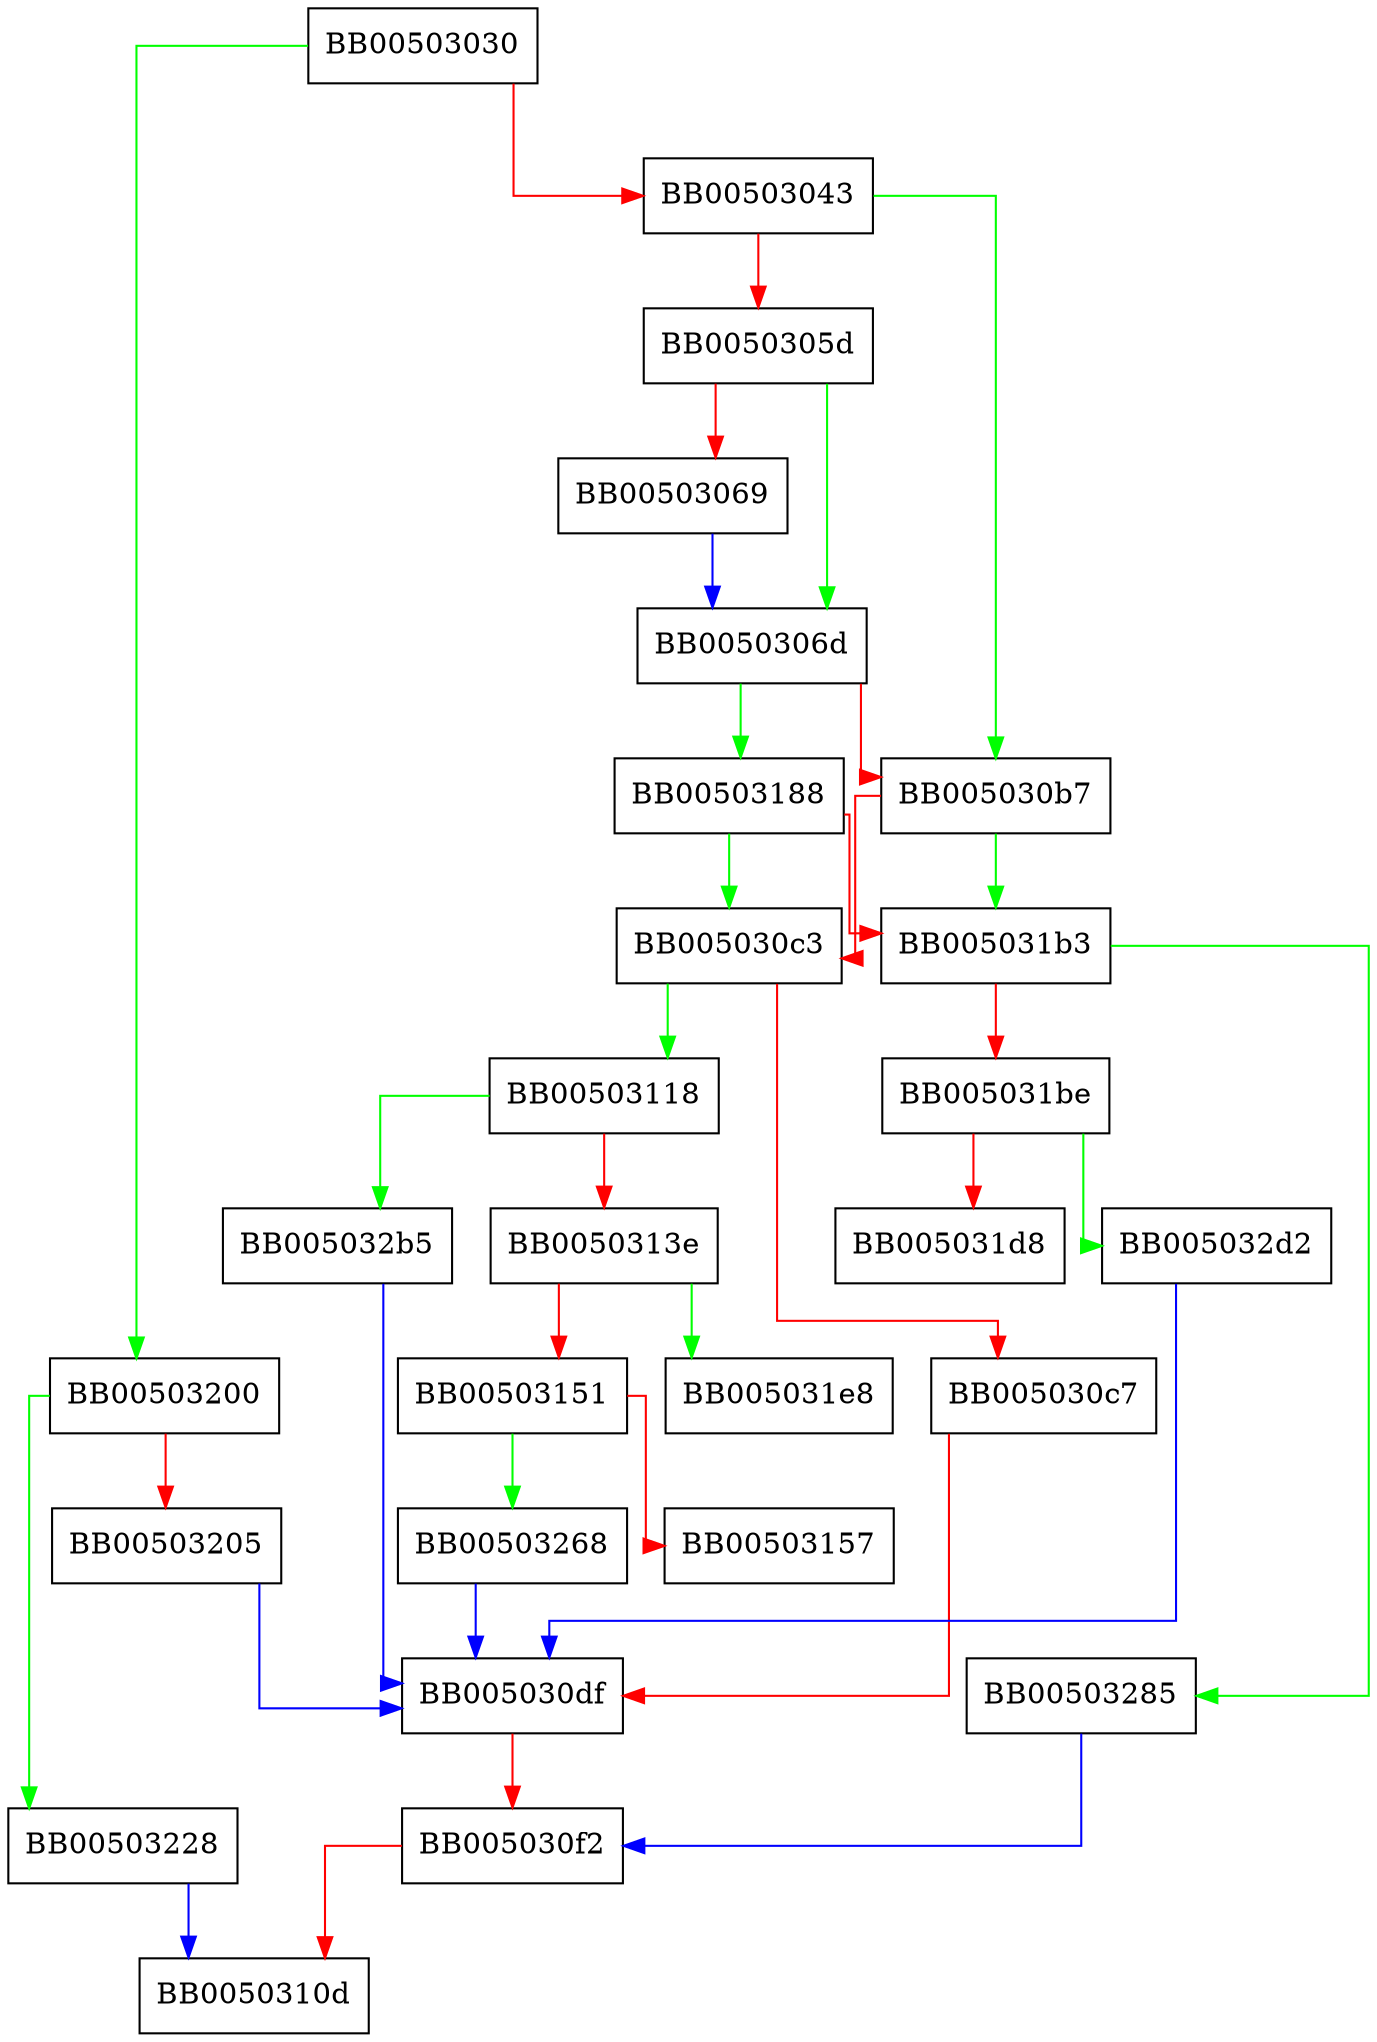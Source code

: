 digraph quic_write_records {
  node [shape="box"];
  graph [splines=ortho];
  BB00503030 -> BB00503200 [color="green"];
  BB00503030 -> BB00503043 [color="red"];
  BB00503043 -> BB005030b7 [color="green"];
  BB00503043 -> BB0050305d [color="red"];
  BB0050305d -> BB0050306d [color="green"];
  BB0050305d -> BB00503069 [color="red"];
  BB00503069 -> BB0050306d [color="blue"];
  BB0050306d -> BB00503188 [color="green"];
  BB0050306d -> BB005030b7 [color="red"];
  BB005030b7 -> BB005031b3 [color="green"];
  BB005030b7 -> BB005030c3 [color="red"];
  BB005030c3 -> BB00503118 [color="green"];
  BB005030c3 -> BB005030c7 [color="red"];
  BB005030c7 -> BB005030df [color="red"];
  BB005030df -> BB005030f2 [color="red"];
  BB005030f2 -> BB0050310d [color="red"];
  BB00503118 -> BB005032b5 [color="green"];
  BB00503118 -> BB0050313e [color="red"];
  BB0050313e -> BB005031e8 [color="green"];
  BB0050313e -> BB00503151 [color="red"];
  BB00503151 -> BB00503268 [color="green"];
  BB00503151 -> BB00503157 [color="red"];
  BB00503188 -> BB005030c3 [color="green"];
  BB00503188 -> BB005031b3 [color="red"];
  BB005031b3 -> BB00503285 [color="green"];
  BB005031b3 -> BB005031be [color="red"];
  BB005031be -> BB005032d2 [color="green"];
  BB005031be -> BB005031d8 [color="red"];
  BB00503200 -> BB00503228 [color="green"];
  BB00503200 -> BB00503205 [color="red"];
  BB00503205 -> BB005030df [color="blue"];
  BB00503228 -> BB0050310d [color="blue"];
  BB00503268 -> BB005030df [color="blue"];
  BB00503285 -> BB005030f2 [color="blue"];
  BB005032b5 -> BB005030df [color="blue"];
  BB005032d2 -> BB005030df [color="blue"];
}